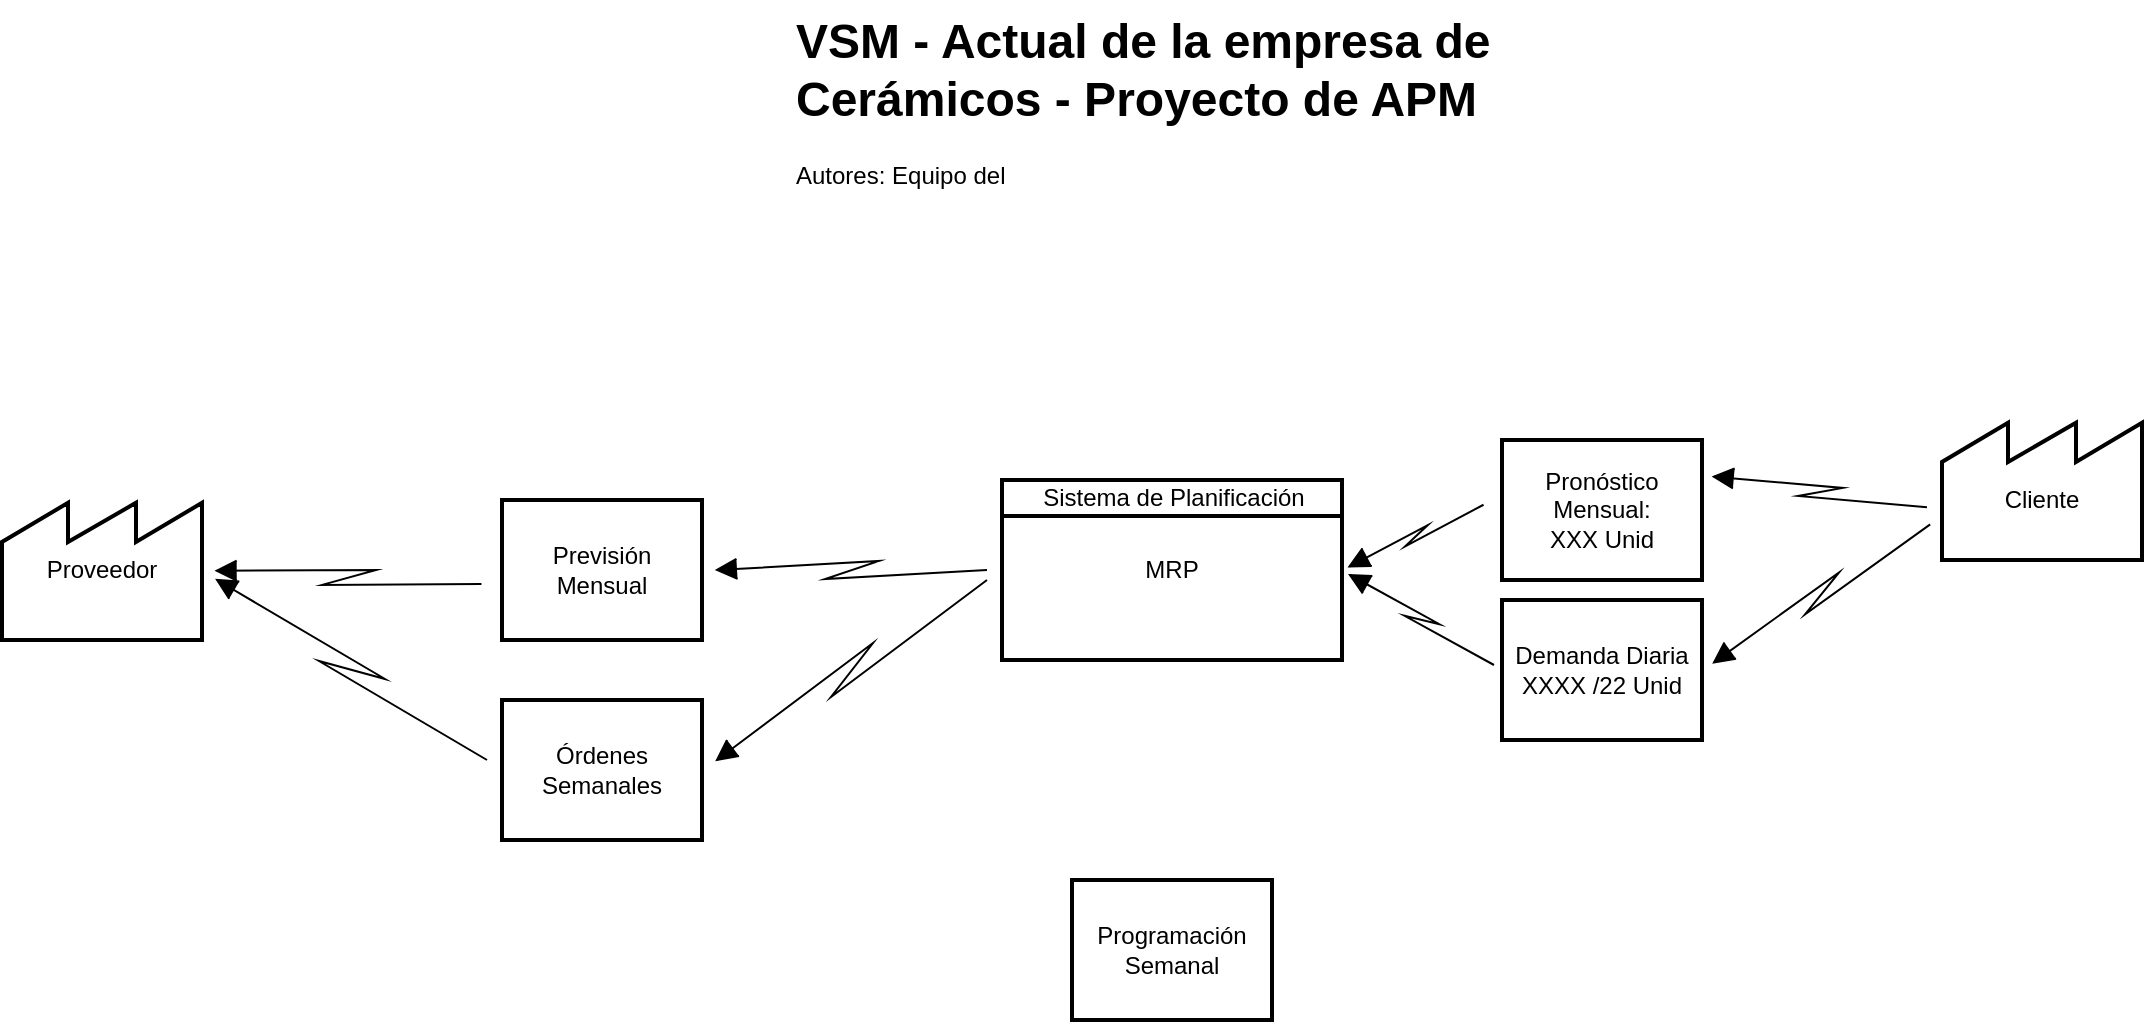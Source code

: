 <mxfile version="24.2.5" type="device">
  <diagram name="Page-1" id="EqClGJIwJB2yDcL3wY3b">
    <mxGraphModel dx="1343" dy="1738" grid="1" gridSize="10" guides="1" tooltips="1" connect="1" arrows="1" fold="1" page="1" pageScale="1" pageWidth="850" pageHeight="1100" math="0" shadow="0">
      <root>
        <mxCell id="0" />
        <mxCell id="1" parent="0" />
        <mxCell id="ALocbOfaQPzuUXXh-QZE-1" value="&lt;table cellpadding=&quot;5&quot; cellspacing=&quot;0&quot; style=&quot;font-size:1em;width:100%;height:100%;&quot;&gt;&lt;tbody&gt;&lt;tr&gt;&lt;td height=&quot;50%&quot;&gt;&lt;/td&gt;&lt;/tr&gt;&lt;tr&gt;&lt;td align=&quot;center&quot; height=&quot;50%&quot;&gt;Cliente&lt;/td&gt;&lt;/tr&gt;&lt;/tbody&gt;&lt;/table&gt;" style="strokeWidth=2;html=1;shape=mxgraph.lean_mapping.outside_sources;whiteSpace=wrap;align=center;" vertex="1" parent="1">
          <mxGeometry x="1000" width="100" height="70" as="geometry" />
        </mxCell>
        <mxCell id="ALocbOfaQPzuUXXh-QZE-2" value="Proveedor" style="strokeWidth=2;html=1;shape=mxgraph.lean_mapping.outside_sources;whiteSpace=wrap;align=center;" vertex="1" parent="1">
          <mxGeometry x="30" y="40" width="100" height="70" as="geometry" />
        </mxCell>
        <mxCell id="ALocbOfaQPzuUXXh-QZE-4" value="Pronóstico Mensual:&lt;div&gt;XXX Unid&lt;/div&gt;" style="strokeWidth=2;html=1;shape=mxgraph.lean_mapping.schedule;whiteSpace=wrap;align=center;" vertex="1" parent="1">
          <mxGeometry x="780" y="10" width="100" height="70" as="geometry" />
        </mxCell>
        <mxCell id="ALocbOfaQPzuUXXh-QZE-5" value="Demanda Diaria&lt;div&gt;XXXX /22 Unid&lt;/div&gt;" style="strokeWidth=2;html=1;shape=mxgraph.lean_mapping.schedule;whiteSpace=wrap;align=center;" vertex="1" parent="1">
          <mxGeometry x="780" y="90" width="100" height="70" as="geometry" />
        </mxCell>
        <mxCell id="ALocbOfaQPzuUXXh-QZE-6" value="" style="shape=mxgraph.lean_mapping.electronic_info_flow_edge;html=1;rounded=0;exitX=-0.016;exitY=0.635;exitDx=0;exitDy=0;exitPerimeter=0;entryX=1;entryY=0.25;entryDx=0;entryDy=0;" edge="1" parent="1" source="ALocbOfaQPzuUXXh-QZE-1" target="ALocbOfaQPzuUXXh-QZE-4">
          <mxGeometry width="100" height="100" relative="1" as="geometry">
            <mxPoint x="500" y="100" as="sourcePoint" />
            <mxPoint x="600" as="targetPoint" />
          </mxGeometry>
        </mxCell>
        <mxCell id="ALocbOfaQPzuUXXh-QZE-7" value="" style="shape=mxgraph.lean_mapping.electronic_info_flow_edge;html=1;rounded=0;entryX=1;entryY=0.5;entryDx=0;entryDy=0;exitX=0.001;exitY=0.691;exitDx=0;exitDy=0;exitPerimeter=0;" edge="1" parent="1" source="ALocbOfaQPzuUXXh-QZE-1" target="ALocbOfaQPzuUXXh-QZE-5">
          <mxGeometry width="100" height="100" relative="1" as="geometry">
            <mxPoint x="990" y="50" as="sourcePoint" />
            <mxPoint x="880" y="144" as="targetPoint" />
          </mxGeometry>
        </mxCell>
        <mxCell id="ALocbOfaQPzuUXXh-QZE-8" value="Previsión Mensual" style="strokeWidth=2;html=1;shape=mxgraph.lean_mapping.schedule;whiteSpace=wrap;align=center;" vertex="1" parent="1">
          <mxGeometry x="280" y="40" width="100" height="70" as="geometry" />
        </mxCell>
        <mxCell id="ALocbOfaQPzuUXXh-QZE-9" value="MRP" style="strokeWidth=2;html=1;shape=mxgraph.lean_mapping.manufacturing_process;fontSize=12;verticalAlign=middle;html=1;align=center;whiteSpace=wrap;" vertex="1" parent="1">
          <mxGeometry x="530" y="30" width="170" height="90" as="geometry" />
        </mxCell>
        <mxCell id="ALocbOfaQPzuUXXh-QZE-10" value="Sistema de Planificación" style="text;fontSize=12;spacingLeft=2;verticalAlign=top;html=1;align=center;spacingTop=-5;resizeWidth=1;whiteSpace=wrap;" vertex="1" parent="ALocbOfaQPzuUXXh-QZE-9">
          <mxGeometry width="170" height="16.714" as="geometry" />
        </mxCell>
        <mxCell id="ALocbOfaQPzuUXXh-QZE-11" value="Órdenes Semanales" style="strokeWidth=2;html=1;shape=mxgraph.lean_mapping.schedule;whiteSpace=wrap;align=center;" vertex="1" parent="1">
          <mxGeometry x="280" y="140" width="100" height="70" as="geometry" />
        </mxCell>
        <mxCell id="ALocbOfaQPzuUXXh-QZE-12" value="" style="shape=mxgraph.lean_mapping.electronic_info_flow_edge;html=1;rounded=0;exitX=0;exitY=0.5;exitDx=0;exitDy=0;entryX=1;entryY=0.5;entryDx=0;entryDy=0;" edge="1" parent="1" source="ALocbOfaQPzuUXXh-QZE-9" target="ALocbOfaQPzuUXXh-QZE-8">
          <mxGeometry width="100" height="100" relative="1" as="geometry">
            <mxPoint x="380" y="190" as="sourcePoint" />
            <mxPoint x="480" y="90" as="targetPoint" />
          </mxGeometry>
        </mxCell>
        <mxCell id="ALocbOfaQPzuUXXh-QZE-13" value="" style="shape=mxgraph.lean_mapping.electronic_info_flow_edge;html=1;rounded=0;exitX=-0.055;exitY=0.438;exitDx=0;exitDy=0;exitPerimeter=0;entryX=1;entryY=0.5;entryDx=0;entryDy=0;" edge="1" parent="1" source="ALocbOfaQPzuUXXh-QZE-4" target="ALocbOfaQPzuUXXh-QZE-9">
          <mxGeometry width="100" height="100" relative="1" as="geometry">
            <mxPoint x="788" y="16" as="sourcePoint" />
            <mxPoint x="670" as="targetPoint" />
          </mxGeometry>
        </mxCell>
        <mxCell id="ALocbOfaQPzuUXXh-QZE-14" value="" style="shape=mxgraph.lean_mapping.electronic_info_flow_edge;html=1;rounded=0;exitX=0;exitY=0.5;exitDx=0;exitDy=0;entryX=1;entryY=0.5;entryDx=0;entryDy=0;" edge="1" parent="1" source="ALocbOfaQPzuUXXh-QZE-5" target="ALocbOfaQPzuUXXh-QZE-9">
          <mxGeometry width="100" height="100" relative="1" as="geometry">
            <mxPoint x="785" y="51" as="sourcePoint" />
            <mxPoint x="710" y="85" as="targetPoint" />
          </mxGeometry>
        </mxCell>
        <mxCell id="ALocbOfaQPzuUXXh-QZE-17" value="" style="shape=mxgraph.lean_mapping.electronic_info_flow_edge;html=1;rounded=0;exitX=0;exitY=0.5;exitDx=0;exitDy=0;entryX=1;entryY=0.5;entryDx=0;entryDy=0;" edge="1" parent="1" source="ALocbOfaQPzuUXXh-QZE-9" target="ALocbOfaQPzuUXXh-QZE-11">
          <mxGeometry width="100" height="100" relative="1" as="geometry">
            <mxPoint x="540" y="85" as="sourcePoint" />
            <mxPoint x="390" y="85" as="targetPoint" />
          </mxGeometry>
        </mxCell>
        <mxCell id="ALocbOfaQPzuUXXh-QZE-18" value="" style="shape=mxgraph.lean_mapping.electronic_info_flow_edge;html=1;rounded=0;exitX=-0.029;exitY=0.606;exitDx=0;exitDy=0;entryX=1;entryY=0.5;entryDx=0;entryDy=0;exitPerimeter=0;" edge="1" parent="1" source="ALocbOfaQPzuUXXh-QZE-8" target="ALocbOfaQPzuUXXh-QZE-2">
          <mxGeometry width="100" height="100" relative="1" as="geometry">
            <mxPoint x="280" y="70" as="sourcePoint" />
            <mxPoint x="130" y="70" as="targetPoint" />
          </mxGeometry>
        </mxCell>
        <mxCell id="ALocbOfaQPzuUXXh-QZE-19" value="" style="shape=mxgraph.lean_mapping.electronic_info_flow_edge;html=1;rounded=0;exitX=0;exitY=0.5;exitDx=0;exitDy=0;entryX=1;entryY=0.5;entryDx=0;entryDy=0;" edge="1" parent="1" source="ALocbOfaQPzuUXXh-QZE-11" target="ALocbOfaQPzuUXXh-QZE-2">
          <mxGeometry width="100" height="100" relative="1" as="geometry">
            <mxPoint x="280" y="70" as="sourcePoint" />
            <mxPoint x="130" y="170" as="targetPoint" />
          </mxGeometry>
        </mxCell>
        <mxCell id="ALocbOfaQPzuUXXh-QZE-20" value="&lt;h1 style=&quot;margin-top: 0px;&quot;&gt;VSM - Actual de la empresa de Cerámicos - Proyecto de APM&lt;/h1&gt;&lt;p&gt;Autores: Equipo del&lt;/p&gt;" style="text;html=1;whiteSpace=wrap;overflow=hidden;rounded=0;" vertex="1" parent="1">
          <mxGeometry x="425" y="-210" width="445" height="120" as="geometry" />
        </mxCell>
        <mxCell id="ALocbOfaQPzuUXXh-QZE-21" value="Programación Semanal" style="strokeWidth=2;html=1;shape=mxgraph.lean_mapping.schedule;whiteSpace=wrap;align=center;" vertex="1" parent="1">
          <mxGeometry x="565" y="230" width="100" height="70" as="geometry" />
        </mxCell>
      </root>
    </mxGraphModel>
  </diagram>
</mxfile>
